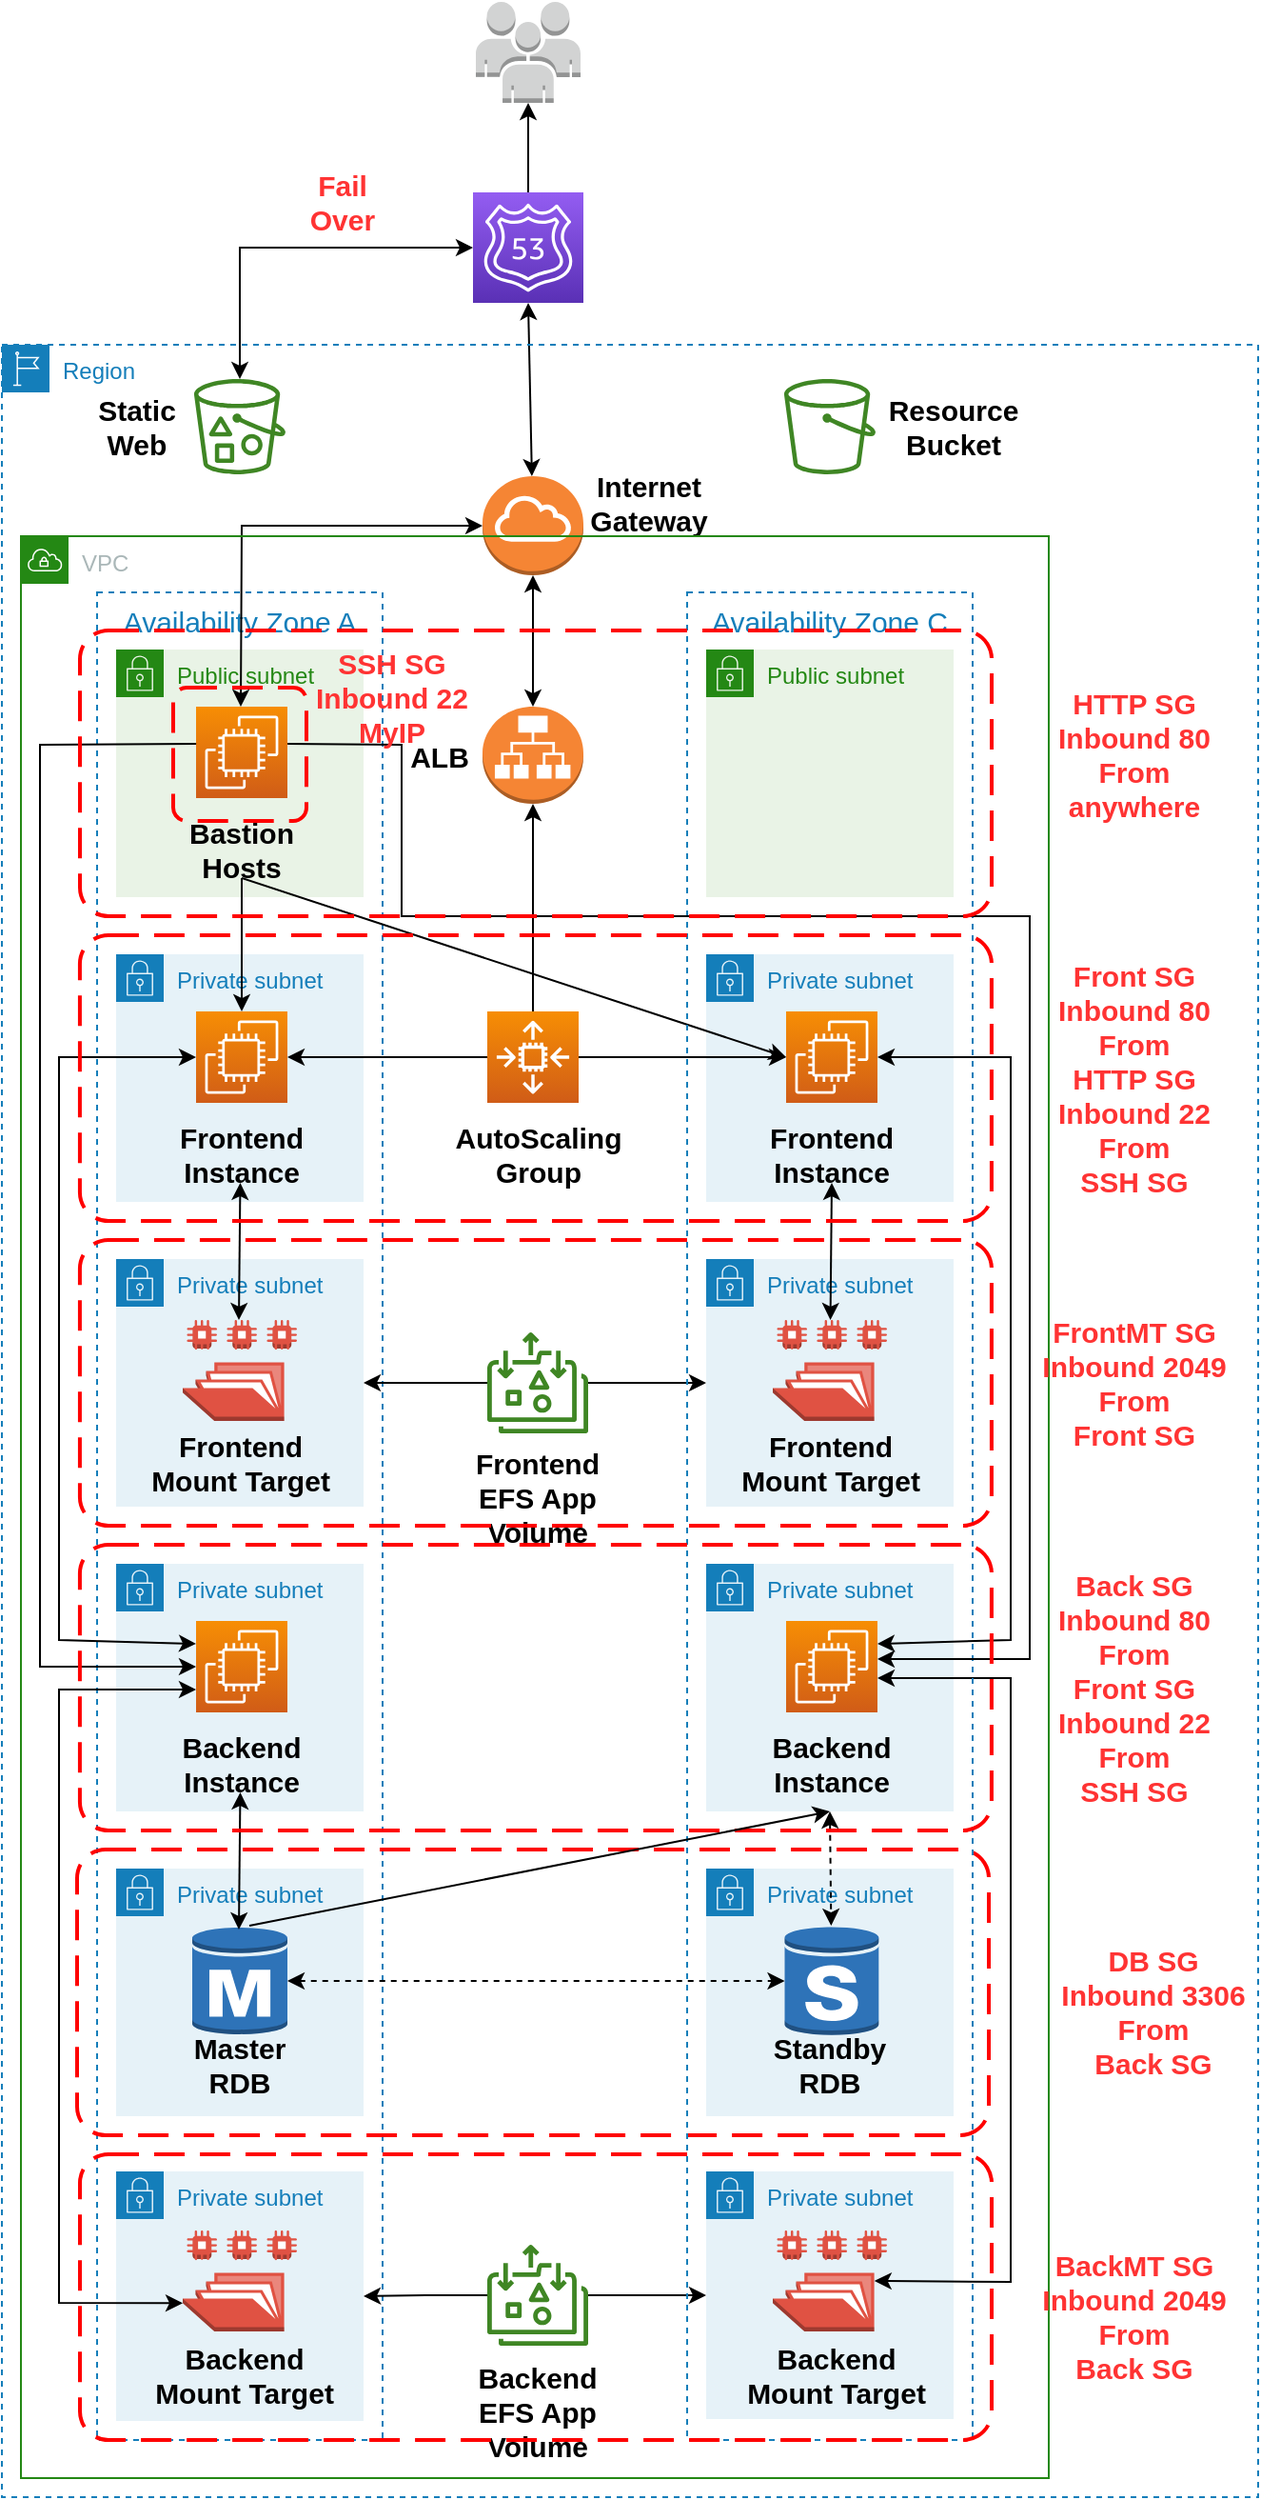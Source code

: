 <mxfile version="19.0.3" type="device"><diagram id="ooxLryv5mEIj7mPbznqB" name="페이지-1"><mxGraphModel dx="1426" dy="2050" grid="1" gridSize="10" guides="1" tooltips="1" connect="1" arrows="1" fold="1" page="1" pageScale="1" pageWidth="827" pageHeight="1169" math="0" shadow="0"><root><mxCell id="0"/><mxCell id="1" parent="0"/><mxCell id="JjBXgpPmwx-Jyz4jHqrS-9" value="Public subnet" style="points=[[0,0],[0.25,0],[0.5,0],[0.75,0],[1,0],[1,0.25],[1,0.5],[1,0.75],[1,1],[0.75,1],[0.5,1],[0.25,1],[0,1],[0,0.75],[0,0.5],[0,0.25]];outlineConnect=0;gradientColor=none;html=1;whiteSpace=wrap;fontSize=12;fontStyle=0;container=1;pointerEvents=0;collapsible=0;recursiveResize=0;shape=mxgraph.aws4.group;grIcon=mxgraph.aws4.group_security_group;grStroke=0;strokeColor=#248814;fillColor=#E9F3E6;verticalAlign=top;align=left;spacingLeft=30;fontColor=#248814;dashed=0;" parent="1" vertex="1"><mxGeometry x="120" y="240" width="130" height="130" as="geometry"/></mxCell><mxCell id="BdULEt_55HWdBUIBqlyC-6" value="" style="sketch=0;points=[[0,0,0],[0.25,0,0],[0.5,0,0],[0.75,0,0],[1,0,0],[0,1,0],[0.25,1,0],[0.5,1,0],[0.75,1,0],[1,1,0],[0,0.25,0],[0,0.5,0],[0,0.75,0],[1,0.25,0],[1,0.5,0],[1,0.75,0]];outlineConnect=0;fontColor=#232F3E;gradientColor=#F78E04;gradientDirection=north;fillColor=#D05C17;strokeColor=#ffffff;dashed=0;verticalLabelPosition=bottom;verticalAlign=top;align=center;html=1;fontSize=12;fontStyle=0;aspect=fixed;shape=mxgraph.aws4.resourceIcon;resIcon=mxgraph.aws4.ec2;" vertex="1" parent="JjBXgpPmwx-Jyz4jHqrS-9"><mxGeometry x="42" y="30" width="48" height="48" as="geometry"/></mxCell><mxCell id="BdULEt_55HWdBUIBqlyC-7" value="Bastion&lt;br style=&quot;font-size: 15px;&quot;&gt;Hosts" style="text;html=1;strokeColor=none;fillColor=none;align=center;verticalAlign=middle;whiteSpace=wrap;rounded=0;fontSize=15;fontStyle=1" vertex="1" parent="JjBXgpPmwx-Jyz4jHqrS-9"><mxGeometry x="36" y="90" width="60" height="30" as="geometry"/></mxCell><mxCell id="BdULEt_55HWdBUIBqlyC-90" value="Availability Zone A" style="fillColor=none;strokeColor=#147EBA;dashed=1;verticalAlign=top;fontStyle=0;fontColor=#147EBA;fontSize=15;" vertex="1" parent="JjBXgpPmwx-Jyz4jHqrS-9"><mxGeometry x="-10" y="-30" width="150" height="970" as="geometry"/></mxCell><mxCell id="BdULEt_55HWdBUIBqlyC-92" value="" style="endArrow=classic;startArrow=classic;html=1;rounded=0;fontSize=15;entryX=0;entryY=0.5;entryDx=0;entryDy=0;entryPerimeter=0;" edge="1" parent="JjBXgpPmwx-Jyz4jHqrS-9" target="BdULEt_55HWdBUIBqlyC-55"><mxGeometry width="50" height="50" relative="1" as="geometry"><mxPoint x="65.5" y="30" as="sourcePoint"/><mxPoint x="65.5" y="-39" as="targetPoint"/><Array as="points"><mxPoint x="66" y="-65"/></Array></mxGeometry></mxCell><mxCell id="JjBXgpPmwx-Jyz4jHqrS-11" value="Private subnet" style="points=[[0,0],[0.25,0],[0.5,0],[0.75,0],[1,0],[1,0.25],[1,0.5],[1,0.75],[1,1],[0.75,1],[0.5,1],[0.25,1],[0,1],[0,0.75],[0,0.5],[0,0.25]];outlineConnect=0;gradientColor=none;html=1;whiteSpace=wrap;fontSize=12;fontStyle=0;container=1;pointerEvents=0;collapsible=0;recursiveResize=0;shape=mxgraph.aws4.group;grIcon=mxgraph.aws4.group_security_group;grStroke=0;strokeColor=#147EBA;fillColor=#E6F2F8;verticalAlign=top;align=left;spacingLeft=30;fontColor=#147EBA;dashed=0;" parent="1" vertex="1"><mxGeometry x="120" y="400" width="130" height="130" as="geometry"/></mxCell><mxCell id="BdULEt_55HWdBUIBqlyC-8" value="" style="sketch=0;points=[[0,0,0],[0.25,0,0],[0.5,0,0],[0.75,0,0],[1,0,0],[0,1,0],[0.25,1,0],[0.5,1,0],[0.75,1,0],[1,1,0],[0,0.25,0],[0,0.5,0],[0,0.75,0],[1,0.25,0],[1,0.5,0],[1,0.75,0]];outlineConnect=0;fontColor=#232F3E;gradientColor=#F78E04;gradientDirection=north;fillColor=#D05C17;strokeColor=#ffffff;dashed=0;verticalLabelPosition=bottom;verticalAlign=top;align=center;html=1;fontSize=12;fontStyle=0;aspect=fixed;shape=mxgraph.aws4.resourceIcon;resIcon=mxgraph.aws4.ec2;" vertex="1" parent="JjBXgpPmwx-Jyz4jHqrS-11"><mxGeometry x="42" y="30" width="48" height="48" as="geometry"/></mxCell><mxCell id="BdULEt_55HWdBUIBqlyC-31" value="Frontend&lt;br&gt;Instance" style="text;html=1;strokeColor=none;fillColor=none;align=center;verticalAlign=middle;whiteSpace=wrap;rounded=0;fontSize=15;fontStyle=1" vertex="1" parent="JjBXgpPmwx-Jyz4jHqrS-11"><mxGeometry x="36" y="90" width="60" height="30" as="geometry"/></mxCell><mxCell id="JjBXgpPmwx-Jyz4jHqrS-12" value="Private subnet" style="points=[[0,0],[0.25,0],[0.5,0],[0.75,0],[1,0],[1,0.25],[1,0.5],[1,0.75],[1,1],[0.75,1],[0.5,1],[0.25,1],[0,1],[0,0.75],[0,0.5],[0,0.25]];outlineConnect=0;gradientColor=none;html=1;whiteSpace=wrap;fontSize=12;fontStyle=0;container=1;pointerEvents=0;collapsible=0;recursiveResize=0;shape=mxgraph.aws4.group;grIcon=mxgraph.aws4.group_security_group;grStroke=0;strokeColor=#147EBA;fillColor=#E6F2F8;verticalAlign=top;align=left;spacingLeft=30;fontColor=#147EBA;dashed=0;" parent="1" vertex="1"><mxGeometry x="120" y="560" width="130" height="130" as="geometry"/></mxCell><mxCell id="BdULEt_55HWdBUIBqlyC-12" value="" style="outlineConnect=0;dashed=0;verticalLabelPosition=bottom;verticalAlign=top;align=center;html=1;shape=mxgraph.aws3.efs_share;fillColor=#E05243;gradientColor=none;fontSize=20;" vertex="1" parent="JjBXgpPmwx-Jyz4jHqrS-12"><mxGeometry x="35" y="32" width="60" height="53" as="geometry"/></mxCell><mxCell id="BdULEt_55HWdBUIBqlyC-39" value="Frontend&lt;br&gt;Mount Target" style="text;html=1;strokeColor=none;fillColor=none;align=center;verticalAlign=middle;whiteSpace=wrap;rounded=0;fontSize=15;fontStyle=1" vertex="1" parent="JjBXgpPmwx-Jyz4jHqrS-12"><mxGeometry x="-7.5" y="91.5" width="145" height="30" as="geometry"/></mxCell><mxCell id="BdULEt_55HWdBUIBqlyC-3" value="Private subnet" style="points=[[0,0],[0.25,0],[0.5,0],[0.75,0],[1,0],[1,0.25],[1,0.5],[1,0.75],[1,1],[0.75,1],[0.5,1],[0.25,1],[0,1],[0,0.75],[0,0.5],[0,0.25]];outlineConnect=0;gradientColor=none;html=1;whiteSpace=wrap;fontSize=12;fontStyle=0;container=1;pointerEvents=0;collapsible=0;recursiveResize=0;shape=mxgraph.aws4.group;grIcon=mxgraph.aws4.group_security_group;grStroke=0;strokeColor=#147EBA;fillColor=#E6F2F8;verticalAlign=top;align=left;spacingLeft=30;fontColor=#147EBA;dashed=0;" vertex="1" parent="1"><mxGeometry x="120" y="720" width="130" height="130" as="geometry"/></mxCell><mxCell id="BdULEt_55HWdBUIBqlyC-9" value="" style="sketch=0;points=[[0,0,0],[0.25,0,0],[0.5,0,0],[0.75,0,0],[1,0,0],[0,1,0],[0.25,1,0],[0.5,1,0],[0.75,1,0],[1,1,0],[0,0.25,0],[0,0.5,0],[0,0.75,0],[1,0.25,0],[1,0.5,0],[1,0.75,0]];outlineConnect=0;fontColor=#232F3E;gradientColor=#F78E04;gradientDirection=north;fillColor=#D05C17;strokeColor=#ffffff;dashed=0;verticalLabelPosition=bottom;verticalAlign=top;align=center;html=1;fontSize=12;fontStyle=0;aspect=fixed;shape=mxgraph.aws4.resourceIcon;resIcon=mxgraph.aws4.ec2;" vertex="1" parent="BdULEt_55HWdBUIBqlyC-3"><mxGeometry x="42" y="30" width="48" height="48" as="geometry"/></mxCell><mxCell id="BdULEt_55HWdBUIBqlyC-35" value="Backend&lt;br&gt;Instance" style="text;html=1;strokeColor=none;fillColor=none;align=center;verticalAlign=middle;whiteSpace=wrap;rounded=0;fontSize=15;fontStyle=1" vertex="1" parent="BdULEt_55HWdBUIBqlyC-3"><mxGeometry x="36" y="90" width="60" height="30" as="geometry"/></mxCell><mxCell id="BdULEt_55HWdBUIBqlyC-4" value="Private subnet" style="points=[[0,0],[0.25,0],[0.5,0],[0.75,0],[1,0],[1,0.25],[1,0.5],[1,0.75],[1,1],[0.75,1],[0.5,1],[0.25,1],[0,1],[0,0.75],[0,0.5],[0,0.25]];outlineConnect=0;gradientColor=none;html=1;whiteSpace=wrap;fontSize=12;fontStyle=0;container=1;pointerEvents=0;collapsible=0;recursiveResize=0;shape=mxgraph.aws4.group;grIcon=mxgraph.aws4.group_security_group;grStroke=0;strokeColor=#147EBA;fillColor=#E6F2F8;verticalAlign=top;align=left;spacingLeft=30;fontColor=#147EBA;dashed=0;" vertex="1" parent="1"><mxGeometry x="120" y="880" width="130" height="130" as="geometry"/></mxCell><mxCell id="BdULEt_55HWdBUIBqlyC-10" value="" style="outlineConnect=0;dashed=0;verticalLabelPosition=bottom;verticalAlign=top;align=center;html=1;shape=mxgraph.aws3.rds_db_instance;fillColor=#2E73B8;gradientColor=none;fontSize=20;" vertex="1" parent="BdULEt_55HWdBUIBqlyC-4"><mxGeometry x="40" y="30" width="50" height="58" as="geometry"/></mxCell><mxCell id="BdULEt_55HWdBUIBqlyC-37" value="Master&lt;br&gt;RDB" style="text;html=1;strokeColor=none;fillColor=none;align=center;verticalAlign=middle;whiteSpace=wrap;rounded=0;fontSize=15;fontStyle=1" vertex="1" parent="BdULEt_55HWdBUIBqlyC-4"><mxGeometry x="35" y="88" width="60" height="30" as="geometry"/></mxCell><mxCell id="BdULEt_55HWdBUIBqlyC-126" value="" style="rounded=1;arcSize=10;dashed=1;strokeColor=#ff0000;fillColor=none;gradientColor=none;dashPattern=8 4;strokeWidth=2;fontSize=15;fontColor=#FF3333;" vertex="1" parent="BdULEt_55HWdBUIBqlyC-4"><mxGeometry x="-20.5" y="-10" width="479" height="150" as="geometry"/></mxCell><mxCell id="BdULEt_55HWdBUIBqlyC-5" value="Private subnet" style="points=[[0,0],[0.25,0],[0.5,0],[0.75,0],[1,0],[1,0.25],[1,0.5],[1,0.75],[1,1],[0.75,1],[0.5,1],[0.25,1],[0,1],[0,0.75],[0,0.5],[0,0.25]];outlineConnect=0;gradientColor=none;html=1;whiteSpace=wrap;fontSize=12;fontStyle=0;container=1;pointerEvents=0;collapsible=0;recursiveResize=0;shape=mxgraph.aws4.group;grIcon=mxgraph.aws4.group_security_group;grStroke=0;strokeColor=#147EBA;fillColor=#E6F2F8;verticalAlign=top;align=left;spacingLeft=30;fontColor=#147EBA;dashed=0;" vertex="1" parent="1"><mxGeometry x="120" y="1039" width="130" height="131" as="geometry"/></mxCell><mxCell id="BdULEt_55HWdBUIBqlyC-14" value="" style="outlineConnect=0;dashed=0;verticalLabelPosition=bottom;verticalAlign=top;align=center;html=1;shape=mxgraph.aws3.efs_share;fillColor=#E05243;gradientColor=none;fontSize=20;" vertex="1" parent="BdULEt_55HWdBUIBqlyC-5"><mxGeometry x="35" y="31" width="60" height="53" as="geometry"/></mxCell><mxCell id="BdULEt_55HWdBUIBqlyC-44" value="Backend&lt;br&gt;Mount Target" style="text;html=1;strokeColor=none;fillColor=none;align=center;verticalAlign=middle;whiteSpace=wrap;rounded=0;fontSize=15;fontStyle=1" vertex="1" parent="BdULEt_55HWdBUIBqlyC-5"><mxGeometry x="-5" y="91.5" width="145" height="30" as="geometry"/></mxCell><mxCell id="BdULEt_55HWdBUIBqlyC-15" value="Public subnet" style="points=[[0,0],[0.25,0],[0.5,0],[0.75,0],[1,0],[1,0.25],[1,0.5],[1,0.75],[1,1],[0.75,1],[0.5,1],[0.25,1],[0,1],[0,0.75],[0,0.5],[0,0.25]];outlineConnect=0;gradientColor=none;html=1;whiteSpace=wrap;fontSize=12;fontStyle=0;container=1;pointerEvents=0;collapsible=0;recursiveResize=0;shape=mxgraph.aws4.group;grIcon=mxgraph.aws4.group_security_group;grStroke=0;strokeColor=#248814;fillColor=#E9F3E6;verticalAlign=top;align=left;spacingLeft=30;fontColor=#248814;dashed=0;" vertex="1" parent="1"><mxGeometry x="430" y="240" width="130" height="130" as="geometry"/></mxCell><mxCell id="BdULEt_55HWdBUIBqlyC-18" value="Private subnet" style="points=[[0,0],[0.25,0],[0.5,0],[0.75,0],[1,0],[1,0.25],[1,0.5],[1,0.75],[1,1],[0.75,1],[0.5,1],[0.25,1],[0,1],[0,0.75],[0,0.5],[0,0.25]];outlineConnect=0;gradientColor=none;html=1;whiteSpace=wrap;fontSize=12;fontStyle=0;container=1;pointerEvents=0;collapsible=0;recursiveResize=0;shape=mxgraph.aws4.group;grIcon=mxgraph.aws4.group_security_group;grStroke=0;strokeColor=#147EBA;fillColor=#E6F2F8;verticalAlign=top;align=left;spacingLeft=30;fontColor=#147EBA;dashed=0;" vertex="1" parent="1"><mxGeometry x="430" y="400" width="130" height="130" as="geometry"/></mxCell><mxCell id="BdULEt_55HWdBUIBqlyC-19" value="" style="sketch=0;points=[[0,0,0],[0.25,0,0],[0.5,0,0],[0.75,0,0],[1,0,0],[0,1,0],[0.25,1,0],[0.5,1,0],[0.75,1,0],[1,1,0],[0,0.25,0],[0,0.5,0],[0,0.75,0],[1,0.25,0],[1,0.5,0],[1,0.75,0]];outlineConnect=0;fontColor=#232F3E;gradientColor=#F78E04;gradientDirection=north;fillColor=#D05C17;strokeColor=#ffffff;dashed=0;verticalLabelPosition=bottom;verticalAlign=top;align=center;html=1;fontSize=12;fontStyle=0;aspect=fixed;shape=mxgraph.aws4.resourceIcon;resIcon=mxgraph.aws4.ec2;" vertex="1" parent="BdULEt_55HWdBUIBqlyC-18"><mxGeometry x="42" y="30" width="48" height="48" as="geometry"/></mxCell><mxCell id="BdULEt_55HWdBUIBqlyC-32" value="Frontend&lt;br&gt;Instance" style="text;html=1;strokeColor=none;fillColor=none;align=center;verticalAlign=middle;whiteSpace=wrap;rounded=0;fontSize=15;fontStyle=1" vertex="1" parent="BdULEt_55HWdBUIBqlyC-18"><mxGeometry x="36" y="90" width="60" height="30" as="geometry"/></mxCell><mxCell id="BdULEt_55HWdBUIBqlyC-20" value="Private subnet" style="points=[[0,0],[0.25,0],[0.5,0],[0.75,0],[1,0],[1,0.25],[1,0.5],[1,0.75],[1,1],[0.75,1],[0.5,1],[0.25,1],[0,1],[0,0.75],[0,0.5],[0,0.25]];outlineConnect=0;gradientColor=none;html=1;whiteSpace=wrap;fontSize=12;fontStyle=0;container=1;pointerEvents=0;collapsible=0;recursiveResize=0;shape=mxgraph.aws4.group;grIcon=mxgraph.aws4.group_security_group;grStroke=0;strokeColor=#147EBA;fillColor=#E6F2F8;verticalAlign=top;align=left;spacingLeft=30;fontColor=#147EBA;dashed=0;" vertex="1" parent="1"><mxGeometry x="430" y="560" width="130" height="130" as="geometry"/></mxCell><mxCell id="BdULEt_55HWdBUIBqlyC-21" value="" style="outlineConnect=0;dashed=0;verticalLabelPosition=bottom;verticalAlign=top;align=center;html=1;shape=mxgraph.aws3.efs_share;fillColor=#E05243;gradientColor=none;fontSize=20;" vertex="1" parent="BdULEt_55HWdBUIBqlyC-20"><mxGeometry x="35" y="32" width="60" height="53" as="geometry"/></mxCell><mxCell id="BdULEt_55HWdBUIBqlyC-43" value="Frontend&lt;br&gt;Mount Target" style="text;html=1;strokeColor=none;fillColor=none;align=center;verticalAlign=middle;whiteSpace=wrap;rounded=0;fontSize=15;fontStyle=1" vertex="1" parent="BdULEt_55HWdBUIBqlyC-20"><mxGeometry x="-7.5" y="91.5" width="145" height="30" as="geometry"/></mxCell><mxCell id="BdULEt_55HWdBUIBqlyC-22" value="Private subnet" style="points=[[0,0],[0.25,0],[0.5,0],[0.75,0],[1,0],[1,0.25],[1,0.5],[1,0.75],[1,1],[0.75,1],[0.5,1],[0.25,1],[0,1],[0,0.75],[0,0.5],[0,0.25]];outlineConnect=0;gradientColor=none;html=1;whiteSpace=wrap;fontSize=12;fontStyle=0;container=1;pointerEvents=0;collapsible=0;recursiveResize=0;shape=mxgraph.aws4.group;grIcon=mxgraph.aws4.group_security_group;grStroke=0;strokeColor=#147EBA;fillColor=#E6F2F8;verticalAlign=top;align=left;spacingLeft=30;fontColor=#147EBA;dashed=0;" vertex="1" parent="1"><mxGeometry x="430" y="720" width="130" height="130" as="geometry"/></mxCell><mxCell id="BdULEt_55HWdBUIBqlyC-23" value="" style="sketch=0;points=[[0,0,0],[0.25,0,0],[0.5,0,0],[0.75,0,0],[1,0,0],[0,1,0],[0.25,1,0],[0.5,1,0],[0.75,1,0],[1,1,0],[0,0.25,0],[0,0.5,0],[0,0.75,0],[1,0.25,0],[1,0.5,0],[1,0.75,0]];outlineConnect=0;fontColor=#232F3E;gradientColor=#F78E04;gradientDirection=north;fillColor=#D05C17;strokeColor=#ffffff;dashed=0;verticalLabelPosition=bottom;verticalAlign=top;align=center;html=1;fontSize=12;fontStyle=0;aspect=fixed;shape=mxgraph.aws4.resourceIcon;resIcon=mxgraph.aws4.ec2;" vertex="1" parent="BdULEt_55HWdBUIBqlyC-22"><mxGeometry x="42" y="30" width="48" height="48" as="geometry"/></mxCell><mxCell id="BdULEt_55HWdBUIBqlyC-36" value="Backend&lt;br&gt;Instance" style="text;html=1;strokeColor=none;fillColor=none;align=center;verticalAlign=middle;whiteSpace=wrap;rounded=0;fontSize=15;fontStyle=1" vertex="1" parent="BdULEt_55HWdBUIBqlyC-22"><mxGeometry x="36" y="90" width="60" height="30" as="geometry"/></mxCell><mxCell id="BdULEt_55HWdBUIBqlyC-24" value="Private subnet" style="points=[[0,0],[0.25,0],[0.5,0],[0.75,0],[1,0],[1,0.25],[1,0.5],[1,0.75],[1,1],[0.75,1],[0.5,1],[0.25,1],[0,1],[0,0.75],[0,0.5],[0,0.25]];outlineConnect=0;gradientColor=none;html=1;whiteSpace=wrap;fontSize=12;fontStyle=0;container=1;pointerEvents=0;collapsible=0;recursiveResize=0;shape=mxgraph.aws4.group;grIcon=mxgraph.aws4.group_security_group;grStroke=0;strokeColor=#147EBA;fillColor=#E6F2F8;verticalAlign=top;align=left;spacingLeft=30;fontColor=#147EBA;dashed=0;" vertex="1" parent="1"><mxGeometry x="430" y="880" width="130" height="130" as="geometry"/></mxCell><mxCell id="BdULEt_55HWdBUIBqlyC-11" value="" style="outlineConnect=0;dashed=0;verticalLabelPosition=bottom;verticalAlign=top;align=center;html=1;shape=mxgraph.aws3.rds_db_instance_standby_multi_az;fillColor=#2E73B8;gradientColor=none;fontSize=20;" vertex="1" parent="BdULEt_55HWdBUIBqlyC-24"><mxGeometry x="41.25" y="30" width="49.5" height="58" as="geometry"/></mxCell><mxCell id="BdULEt_55HWdBUIBqlyC-38" value="Standby&lt;br&gt;RDB" style="text;html=1;strokeColor=none;fillColor=none;align=center;verticalAlign=middle;whiteSpace=wrap;rounded=0;fontSize=15;fontStyle=1" vertex="1" parent="BdULEt_55HWdBUIBqlyC-24"><mxGeometry x="35" y="88" width="60" height="30" as="geometry"/></mxCell><mxCell id="BdULEt_55HWdBUIBqlyC-26" value="Private subnet" style="points=[[0,0],[0.25,0],[0.5,0],[0.75,0],[1,0],[1,0.25],[1,0.5],[1,0.75],[1,1],[0.75,1],[0.5,1],[0.25,1],[0,1],[0,0.75],[0,0.5],[0,0.25]];outlineConnect=0;gradientColor=none;html=1;whiteSpace=wrap;fontSize=12;fontStyle=0;container=1;pointerEvents=0;collapsible=0;recursiveResize=0;shape=mxgraph.aws4.group;grIcon=mxgraph.aws4.group_security_group;grStroke=0;strokeColor=#147EBA;fillColor=#E6F2F8;verticalAlign=top;align=left;spacingLeft=30;fontColor=#147EBA;dashed=0;" vertex="1" parent="1"><mxGeometry x="430" y="1039" width="130" height="130" as="geometry"/></mxCell><mxCell id="BdULEt_55HWdBUIBqlyC-27" value="" style="outlineConnect=0;dashed=0;verticalLabelPosition=bottom;verticalAlign=top;align=center;html=1;shape=mxgraph.aws3.efs_share;fillColor=#E05243;gradientColor=none;fontSize=20;" vertex="1" parent="BdULEt_55HWdBUIBqlyC-26"><mxGeometry x="35" y="31" width="60" height="53" as="geometry"/></mxCell><mxCell id="BdULEt_55HWdBUIBqlyC-45" value="Backend&lt;br&gt;Mount Target" style="text;html=1;strokeColor=none;fillColor=none;align=center;verticalAlign=middle;whiteSpace=wrap;rounded=0;fontSize=15;fontStyle=1" vertex="1" parent="BdULEt_55HWdBUIBqlyC-26"><mxGeometry x="-3.75" y="91.5" width="145" height="30" as="geometry"/></mxCell><mxCell id="BdULEt_55HWdBUIBqlyC-46" style="edgeStyle=orthogonalEdgeStyle;rounded=0;orthogonalLoop=1;jettySize=auto;html=1;entryX=0;entryY=0.5;entryDx=0;entryDy=0;entryPerimeter=0;fontSize=15;" edge="1" parent="1" source="BdULEt_55HWdBUIBqlyC-28" target="BdULEt_55HWdBUIBqlyC-20"><mxGeometry relative="1" as="geometry"/></mxCell><mxCell id="BdULEt_55HWdBUIBqlyC-47" style="edgeStyle=orthogonalEdgeStyle;rounded=0;orthogonalLoop=1;jettySize=auto;html=1;entryX=1;entryY=0.5;entryDx=0;entryDy=0;fontSize=15;" edge="1" parent="1" source="BdULEt_55HWdBUIBqlyC-28" target="JjBXgpPmwx-Jyz4jHqrS-12"><mxGeometry relative="1" as="geometry"/></mxCell><mxCell id="BdULEt_55HWdBUIBqlyC-28" value="" style="sketch=0;outlineConnect=0;fontColor=#232F3E;gradientColor=none;fillColor=#3F8624;strokeColor=none;dashed=0;verticalLabelPosition=bottom;verticalAlign=top;align=center;html=1;fontSize=12;fontStyle=0;aspect=fixed;pointerEvents=1;shape=mxgraph.aws4.elastic_file_system_standard;" vertex="1" parent="1"><mxGeometry x="315" y="598.5" width="53" height="53" as="geometry"/></mxCell><mxCell id="BdULEt_55HWdBUIBqlyC-48" style="edgeStyle=orthogonalEdgeStyle;rounded=0;orthogonalLoop=1;jettySize=auto;html=1;entryX=1;entryY=0.5;entryDx=0;entryDy=0;fontSize=15;" edge="1" parent="1" source="BdULEt_55HWdBUIBqlyC-29" target="BdULEt_55HWdBUIBqlyC-5"><mxGeometry relative="1" as="geometry"/></mxCell><mxCell id="BdULEt_55HWdBUIBqlyC-49" style="edgeStyle=orthogonalEdgeStyle;rounded=0;orthogonalLoop=1;jettySize=auto;html=1;entryX=0;entryY=0.5;entryDx=0;entryDy=0;fontSize=15;" edge="1" parent="1" source="BdULEt_55HWdBUIBqlyC-29" target="BdULEt_55HWdBUIBqlyC-26"><mxGeometry relative="1" as="geometry"/></mxCell><mxCell id="BdULEt_55HWdBUIBqlyC-29" value="" style="sketch=0;outlineConnect=0;fontColor=#232F3E;gradientColor=none;fillColor=#3F8624;strokeColor=none;dashed=0;verticalLabelPosition=bottom;verticalAlign=top;align=center;html=1;fontSize=12;fontStyle=0;aspect=fixed;pointerEvents=1;shape=mxgraph.aws4.elastic_file_system_standard;" vertex="1" parent="1"><mxGeometry x="315" y="1077.5" width="53" height="53" as="geometry"/></mxCell><mxCell id="BdULEt_55HWdBUIBqlyC-64" style="edgeStyle=orthogonalEdgeStyle;rounded=0;orthogonalLoop=1;jettySize=auto;html=1;entryX=1;entryY=0.5;entryDx=0;entryDy=0;entryPerimeter=0;fontSize=15;" edge="1" parent="1" source="BdULEt_55HWdBUIBqlyC-30" target="BdULEt_55HWdBUIBqlyC-8"><mxGeometry relative="1" as="geometry"/></mxCell><mxCell id="BdULEt_55HWdBUIBqlyC-65" style="edgeStyle=orthogonalEdgeStyle;rounded=0;orthogonalLoop=1;jettySize=auto;html=1;entryX=0;entryY=0.5;entryDx=0;entryDy=0;entryPerimeter=0;fontSize=15;" edge="1" parent="1" source="BdULEt_55HWdBUIBqlyC-30" target="BdULEt_55HWdBUIBqlyC-19"><mxGeometry relative="1" as="geometry"/></mxCell><mxCell id="BdULEt_55HWdBUIBqlyC-66" style="edgeStyle=orthogonalEdgeStyle;rounded=0;orthogonalLoop=1;jettySize=auto;html=1;entryX=0.5;entryY=1;entryDx=0;entryDy=0;entryPerimeter=0;fontSize=15;" edge="1" parent="1" source="BdULEt_55HWdBUIBqlyC-30" target="BdULEt_55HWdBUIBqlyC-56"><mxGeometry relative="1" as="geometry"/></mxCell><mxCell id="BdULEt_55HWdBUIBqlyC-30" value="" style="sketch=0;points=[[0,0,0],[0.25,0,0],[0.5,0,0],[0.75,0,0],[1,0,0],[0,1,0],[0.25,1,0],[0.5,1,0],[0.75,1,0],[1,1,0],[0,0.25,0],[0,0.5,0],[0,0.75,0],[1,0.25,0],[1,0.5,0],[1,0.75,0]];outlineConnect=0;fontColor=#232F3E;gradientColor=#F78E04;gradientDirection=north;fillColor=#D05C17;strokeColor=#ffffff;dashed=0;verticalLabelPosition=bottom;verticalAlign=top;align=center;html=1;fontSize=12;fontStyle=0;aspect=fixed;shape=mxgraph.aws4.resourceIcon;resIcon=mxgraph.aws4.auto_scaling2;" vertex="1" parent="1"><mxGeometry x="315" y="430" width="48" height="48" as="geometry"/></mxCell><mxCell id="BdULEt_55HWdBUIBqlyC-40" value="Frontend&lt;br&gt;EFS App&lt;br&gt;Volume" style="text;html=1;strokeColor=none;fillColor=none;align=center;verticalAlign=middle;whiteSpace=wrap;rounded=0;fontSize=15;fontStyle=1" vertex="1" parent="1"><mxGeometry x="269" y="670" width="145" height="30" as="geometry"/></mxCell><mxCell id="BdULEt_55HWdBUIBqlyC-42" value="Backend&lt;br&gt;EFS App&lt;br&gt;Volume" style="text;html=1;strokeColor=none;fillColor=none;align=center;verticalAlign=middle;whiteSpace=wrap;rounded=0;fontSize=15;fontStyle=1" vertex="1" parent="1"><mxGeometry x="269" y="1150" width="145" height="30" as="geometry"/></mxCell><mxCell id="BdULEt_55HWdBUIBqlyC-50" value="" style="html=1;labelBackgroundColor=#ffffff;startArrow=classic;startFill=1;startSize=6;endArrow=classic;endFill=1;endSize=6;jettySize=auto;orthogonalLoop=1;strokeWidth=1;dashed=1;fontSize=14;rounded=0;entryX=0;entryY=0.5;entryDx=0;entryDy=0;entryPerimeter=0;" edge="1" parent="1" source="BdULEt_55HWdBUIBqlyC-10" target="BdULEt_55HWdBUIBqlyC-11"><mxGeometry width="60" height="60" relative="1" as="geometry"><mxPoint x="310" y="840" as="sourcePoint"/><mxPoint x="370" y="780" as="targetPoint"/></mxGeometry></mxCell><mxCell id="BdULEt_55HWdBUIBqlyC-51" value="" style="html=1;labelBackgroundColor=#ffffff;startArrow=classic;startFill=1;startSize=6;endArrow=classic;endFill=1;endSize=6;jettySize=auto;orthogonalLoop=1;strokeWidth=1;dashed=1;fontSize=14;rounded=0;exitX=0.5;exitY=1;exitDx=0;exitDy=0;" edge="1" parent="1" source="BdULEt_55HWdBUIBqlyC-22" target="BdULEt_55HWdBUIBqlyC-11"><mxGeometry width="60" height="60" relative="1" as="geometry"><mxPoint x="260" y="955" as="sourcePoint"/><mxPoint x="440" y="955" as="targetPoint"/></mxGeometry></mxCell><mxCell id="BdULEt_55HWdBUIBqlyC-55" value="" style="outlineConnect=0;dashed=0;verticalLabelPosition=bottom;verticalAlign=top;align=center;html=1;shape=mxgraph.aws3.internet_gateway;fillColor=#F58534;gradientColor=none;fontSize=15;" vertex="1" parent="1"><mxGeometry x="312.5" y="149" width="53" height="52" as="geometry"/></mxCell><mxCell id="BdULEt_55HWdBUIBqlyC-56" value="" style="outlineConnect=0;dashed=0;verticalLabelPosition=bottom;verticalAlign=top;align=center;html=1;shape=mxgraph.aws3.application_load_balancer;fillColor=#F58534;gradientColor=none;fontSize=15;" vertex="1" parent="1"><mxGeometry x="312.5" y="270" width="53" height="51" as="geometry"/></mxCell><mxCell id="BdULEt_55HWdBUIBqlyC-57" value="" style="sketch=0;outlineConnect=0;fontColor=#232F3E;gradientColor=none;fillColor=#3F8624;strokeColor=none;dashed=0;verticalLabelPosition=bottom;verticalAlign=top;align=center;html=1;fontSize=12;fontStyle=0;aspect=fixed;pointerEvents=1;shape=mxgraph.aws4.bucket_with_objects;" vertex="1" parent="1"><mxGeometry x="160.96" y="98" width="48.08" height="50" as="geometry"/></mxCell><mxCell id="BdULEt_55HWdBUIBqlyC-58" value="" style="sketch=0;outlineConnect=0;fontColor=#232F3E;gradientColor=none;fillColor=#3F8624;strokeColor=none;dashed=0;verticalLabelPosition=bottom;verticalAlign=top;align=center;html=1;fontSize=12;fontStyle=0;aspect=fixed;pointerEvents=1;shape=mxgraph.aws4.bucket;" vertex="1" parent="1"><mxGeometry x="470.96" y="98" width="48.08" height="50" as="geometry"/></mxCell><mxCell id="BdULEt_55HWdBUIBqlyC-72" style="edgeStyle=orthogonalEdgeStyle;rounded=0;orthogonalLoop=1;jettySize=auto;html=1;fontSize=15;" edge="1" parent="1" source="BdULEt_55HWdBUIBqlyC-59" target="BdULEt_55HWdBUIBqlyC-60"><mxGeometry relative="1" as="geometry"/></mxCell><mxCell id="BdULEt_55HWdBUIBqlyC-59" value="" style="sketch=0;points=[[0,0,0],[0.25,0,0],[0.5,0,0],[0.75,0,0],[1,0,0],[0,1,0],[0.25,1,0],[0.5,1,0],[0.75,1,0],[1,1,0],[0,0.25,0],[0,0.5,0],[0,0.75,0],[1,0.25,0],[1,0.5,0],[1,0.75,0]];outlineConnect=0;fontColor=#232F3E;gradientColor=#945DF2;gradientDirection=north;fillColor=#5A30B5;strokeColor=#ffffff;dashed=0;verticalLabelPosition=bottom;verticalAlign=top;align=center;html=1;fontSize=12;fontStyle=0;aspect=fixed;shape=mxgraph.aws4.resourceIcon;resIcon=mxgraph.aws4.route_53;" vertex="1" parent="1"><mxGeometry x="307.5" width="58" height="58" as="geometry"/></mxCell><mxCell id="BdULEt_55HWdBUIBqlyC-60" value="" style="outlineConnect=0;dashed=0;verticalLabelPosition=bottom;verticalAlign=top;align=center;html=1;shape=mxgraph.aws3.users;fillColor=#D2D3D3;gradientColor=none;fontSize=15;" vertex="1" parent="1"><mxGeometry x="309" y="-100" width="55" height="53" as="geometry"/></mxCell><mxCell id="BdULEt_55HWdBUIBqlyC-62" style="edgeStyle=orthogonalEdgeStyle;rounded=0;orthogonalLoop=1;jettySize=auto;html=1;entryX=0.5;entryY=0;entryDx=0;entryDy=0;entryPerimeter=0;fontSize=15;" edge="1" parent="1" source="BdULEt_55HWdBUIBqlyC-7" target="BdULEt_55HWdBUIBqlyC-8"><mxGeometry relative="1" as="geometry"/></mxCell><mxCell id="BdULEt_55HWdBUIBqlyC-63" value="" style="endArrow=classic;html=1;rounded=0;fontSize=15;exitX=0.5;exitY=1;exitDx=0;exitDy=0;entryX=0;entryY=0.5;entryDx=0;entryDy=0;entryPerimeter=0;" edge="1" parent="1" source="BdULEt_55HWdBUIBqlyC-7" target="BdULEt_55HWdBUIBqlyC-19"><mxGeometry width="50" height="50" relative="1" as="geometry"><mxPoint x="630" y="550" as="sourcePoint"/><mxPoint x="680" y="500" as="targetPoint"/></mxGeometry></mxCell><mxCell id="BdULEt_55HWdBUIBqlyC-67" value="" style="endArrow=classic;startArrow=classic;html=1;rounded=0;fontSize=15;entryX=0.5;entryY=1;entryDx=0;entryDy=0;" edge="1" parent="1" source="BdULEt_55HWdBUIBqlyC-21" target="BdULEt_55HWdBUIBqlyC-32"><mxGeometry width="50" height="50" relative="1" as="geometry"><mxPoint x="630" y="790" as="sourcePoint"/><mxPoint x="680" y="740" as="targetPoint"/></mxGeometry></mxCell><mxCell id="BdULEt_55HWdBUIBqlyC-68" value="" style="endArrow=classic;startArrow=classic;html=1;rounded=0;fontSize=15;entryX=0.5;entryY=1;entryDx=0;entryDy=0;" edge="1" parent="1"><mxGeometry width="50" height="50" relative="1" as="geometry"><mxPoint x="184.499" y="592" as="sourcePoint"/><mxPoint x="185.23" y="520" as="targetPoint"/></mxGeometry></mxCell><mxCell id="BdULEt_55HWdBUIBqlyC-69" value="" style="endArrow=classic;startArrow=classic;html=1;rounded=0;fontSize=15;entryX=0.5;entryY=1;entryDx=0;entryDy=0;" edge="1" parent="1"><mxGeometry width="50" height="50" relative="1" as="geometry"><mxPoint x="184.499" y="912" as="sourcePoint"/><mxPoint x="185.23" y="840" as="targetPoint"/></mxGeometry></mxCell><mxCell id="BdULEt_55HWdBUIBqlyC-70" value="" style="endArrow=classic;startArrow=classic;html=1;rounded=0;fontSize=15;exitX=0.89;exitY=0.5;exitDx=0;exitDy=0;exitPerimeter=0;" edge="1" parent="1" source="BdULEt_55HWdBUIBqlyC-27"><mxGeometry width="50" height="50" relative="1" as="geometry"><mxPoint x="630" y="910" as="sourcePoint"/><mxPoint x="520" y="780" as="targetPoint"/><Array as="points"><mxPoint x="590" y="1097"/><mxPoint x="590" y="780"/></Array></mxGeometry></mxCell><mxCell id="BdULEt_55HWdBUIBqlyC-71" value="" style="endArrow=classic;startArrow=classic;html=1;rounded=0;fontSize=15;entryX=0;entryY=0.75;entryDx=0;entryDy=0;entryPerimeter=0;exitX=0;exitY=0.72;exitDx=0;exitDy=0;exitPerimeter=0;" edge="1" parent="1" source="BdULEt_55HWdBUIBqlyC-14" target="BdULEt_55HWdBUIBqlyC-9"><mxGeometry width="50" height="50" relative="1" as="geometry"><mxPoint x="50" y="870" as="sourcePoint"/><mxPoint x="100" y="820" as="targetPoint"/><Array as="points"><mxPoint x="90" y="1108"/><mxPoint x="90" y="786"/></Array></mxGeometry></mxCell><mxCell id="BdULEt_55HWdBUIBqlyC-73" value="" style="endArrow=classic;startArrow=classic;html=1;rounded=0;fontSize=15;entryX=0;entryY=0.5;entryDx=0;entryDy=0;entryPerimeter=0;" edge="1" parent="1" source="BdULEt_55HWdBUIBqlyC-57" target="BdULEt_55HWdBUIBqlyC-59"><mxGeometry width="50" height="50" relative="1" as="geometry"><mxPoint x="630" y="310" as="sourcePoint"/><mxPoint x="680" y="260" as="targetPoint"/><Array as="points"><mxPoint x="185" y="29"/></Array></mxGeometry></mxCell><mxCell id="BdULEt_55HWdBUIBqlyC-78" value="" style="endArrow=classic;startArrow=classic;html=1;rounded=0;fontSize=15;entryX=0.5;entryY=1;entryDx=0;entryDy=0;entryPerimeter=0;" edge="1" parent="1" source="BdULEt_55HWdBUIBqlyC-55" target="BdULEt_55HWdBUIBqlyC-59"><mxGeometry width="50" height="50" relative="1" as="geometry"><mxPoint x="290" y="160" as="sourcePoint"/><mxPoint x="340" y="110" as="targetPoint"/></mxGeometry></mxCell><mxCell id="BdULEt_55HWdBUIBqlyC-79" value="" style="endArrow=classic;startArrow=classic;html=1;rounded=0;fontSize=15;entryX=0.5;entryY=1;entryDx=0;entryDy=0;entryPerimeter=0;" edge="1" parent="1" target="BdULEt_55HWdBUIBqlyC-55"><mxGeometry width="50" height="50" relative="1" as="geometry"><mxPoint x="339" y="270" as="sourcePoint"/><mxPoint x="338.5" y="212" as="targetPoint"/></mxGeometry></mxCell><mxCell id="BdULEt_55HWdBUIBqlyC-81" value="" style="endArrow=classic;startArrow=classic;html=1;rounded=0;fontSize=15;entryX=0;entryY=0.5;entryDx=0;entryDy=0;entryPerimeter=0;exitX=0;exitY=0.25;exitDx=0;exitDy=0;exitPerimeter=0;" edge="1" parent="1" source="BdULEt_55HWdBUIBqlyC-9" target="BdULEt_55HWdBUIBqlyC-8"><mxGeometry width="50" height="50" relative="1" as="geometry"><mxPoint x="90" y="760" as="sourcePoint"/><mxPoint x="100" y="450" as="targetPoint"/><Array as="points"><mxPoint x="90" y="760"/><mxPoint x="90" y="454"/></Array></mxGeometry></mxCell><mxCell id="BdULEt_55HWdBUIBqlyC-82" value="" style="endArrow=classic;startArrow=classic;html=1;rounded=0;fontSize=15;entryX=1;entryY=0.5;entryDx=0;entryDy=0;entryPerimeter=0;exitX=1;exitY=0.25;exitDx=0;exitDy=0;exitPerimeter=0;" edge="1" parent="1" source="BdULEt_55HWdBUIBqlyC-23" target="BdULEt_55HWdBUIBqlyC-19"><mxGeometry width="50" height="50" relative="1" as="geometry"><mxPoint x="630" y="790" as="sourcePoint"/><mxPoint x="680" y="740" as="targetPoint"/><Array as="points"><mxPoint x="590" y="760"/><mxPoint x="590" y="454"/></Array></mxGeometry></mxCell><mxCell id="BdULEt_55HWdBUIBqlyC-84" value="Static&lt;br&gt;Web" style="text;html=1;strokeColor=none;fillColor=none;align=center;verticalAlign=middle;whiteSpace=wrap;rounded=0;fontSize=15;fontStyle=1" vertex="1" parent="1"><mxGeometry x="100.96" y="108" width="60" height="30" as="geometry"/></mxCell><mxCell id="BdULEt_55HWdBUIBqlyC-85" value="Fail&lt;br&gt;Over" style="text;html=1;strokeColor=none;fillColor=none;align=center;verticalAlign=middle;whiteSpace=wrap;rounded=0;fontSize=15;fontStyle=1;fontColor=#FF3333;" vertex="1" parent="1"><mxGeometry x="209" y="-10" width="60" height="30" as="geometry"/></mxCell><mxCell id="BdULEt_55HWdBUIBqlyC-86" value="Internet&lt;br&gt;Gateway" style="text;html=1;strokeColor=none;fillColor=none;align=center;verticalAlign=middle;whiteSpace=wrap;rounded=0;fontSize=15;fontStyle=1" vertex="1" parent="1"><mxGeometry x="370" y="148" width="60" height="30" as="geometry"/></mxCell><mxCell id="BdULEt_55HWdBUIBqlyC-87" value="Resource&lt;br&gt;Bucket" style="text;html=1;strokeColor=none;fillColor=none;align=center;verticalAlign=middle;whiteSpace=wrap;rounded=0;fontSize=15;fontStyle=1" vertex="1" parent="1"><mxGeometry x="530" y="108" width="60" height="30" as="geometry"/></mxCell><mxCell id="BdULEt_55HWdBUIBqlyC-88" value="ALB" style="text;html=1;strokeColor=none;fillColor=none;align=center;verticalAlign=middle;whiteSpace=wrap;rounded=0;fontSize=15;fontStyle=1" vertex="1" parent="1"><mxGeometry x="260" y="280.5" width="60" height="30" as="geometry"/></mxCell><mxCell id="BdULEt_55HWdBUIBqlyC-89" value="AutoScaling&lt;br&gt;Group" style="text;html=1;strokeColor=none;fillColor=none;align=center;verticalAlign=middle;whiteSpace=wrap;rounded=0;fontSize=15;fontStyle=1" vertex="1" parent="1"><mxGeometry x="311.5" y="490" width="60" height="30" as="geometry"/></mxCell><mxCell id="BdULEt_55HWdBUIBqlyC-91" value="Availability Zone C" style="fillColor=none;strokeColor=#147EBA;dashed=1;verticalAlign=top;fontStyle=0;fontColor=#147EBA;fontSize=15;" vertex="1" parent="1"><mxGeometry x="420" y="210" width="150" height="970" as="geometry"/></mxCell><mxCell id="BdULEt_55HWdBUIBqlyC-93" value="VPC" style="points=[[0,0],[0.25,0],[0.5,0],[0.75,0],[1,0],[1,0.25],[1,0.5],[1,0.75],[1,1],[0.75,1],[0.5,1],[0.25,1],[0,1],[0,0.75],[0,0.5],[0,0.25]];outlineConnect=0;gradientColor=none;html=1;whiteSpace=wrap;fontSize=12;fontStyle=0;container=1;pointerEvents=0;collapsible=0;recursiveResize=0;shape=mxgraph.aws4.group;grIcon=mxgraph.aws4.group_vpc;strokeColor=#248814;fillColor=none;verticalAlign=top;align=left;spacingLeft=30;fontColor=#AAB7B8;dashed=0;" vertex="1" parent="1"><mxGeometry x="70" y="180.5" width="540" height="1019.5" as="geometry"/></mxCell><mxCell id="BdULEt_55HWdBUIBqlyC-95" value="" style="endArrow=classic;html=1;rounded=0;fontSize=15;fontColor=#FF3333;exitX=0.347;exitY=0.082;exitDx=0;exitDy=0;exitPerimeter=0;entryX=0;entryY=0.5;entryDx=0;entryDy=0;entryPerimeter=0;" edge="1" parent="1" source="BdULEt_55HWdBUIBqlyC-90" target="BdULEt_55HWdBUIBqlyC-9"><mxGeometry width="50" height="50" relative="1" as="geometry"><mxPoint x="20" y="340" as="sourcePoint"/><mxPoint x="-30" y="390" as="targetPoint"/><Array as="points"><mxPoint x="80" y="290"/><mxPoint x="80" y="774"/></Array></mxGeometry></mxCell><mxCell id="BdULEt_55HWdBUIBqlyC-96" value="" style="endArrow=classic;html=1;rounded=0;fontSize=15;fontColor=#FF3333;exitX=0.667;exitY=0.082;exitDx=0;exitDy=0;exitPerimeter=0;" edge="1" parent="1" source="BdULEt_55HWdBUIBqlyC-90"><mxGeometry width="50" height="50" relative="1" as="geometry"><mxPoint x="630" y="610" as="sourcePoint"/><mxPoint x="520" y="770" as="targetPoint"/><Array as="points"><mxPoint x="270" y="290"/><mxPoint x="270" y="380"/><mxPoint x="600" y="380"/><mxPoint x="600" y="770"/></Array></mxGeometry></mxCell><mxCell id="BdULEt_55HWdBUIBqlyC-97" value="Region" style="points=[[0,0],[0.25,0],[0.5,0],[0.75,0],[1,0],[1,0.25],[1,0.5],[1,0.75],[1,1],[0.75,1],[0.5,1],[0.25,1],[0,1],[0,0.75],[0,0.5],[0,0.25]];outlineConnect=0;gradientColor=none;html=1;whiteSpace=wrap;fontSize=12;fontStyle=0;container=1;pointerEvents=0;collapsible=0;recursiveResize=0;shape=mxgraph.aws4.group;grIcon=mxgraph.aws4.group_region;strokeColor=#147EBA;fillColor=none;verticalAlign=top;align=left;spacingLeft=30;fontColor=#147EBA;dashed=1;" vertex="1" parent="1"><mxGeometry x="60" y="80" width="660" height="1130" as="geometry"/></mxCell><mxCell id="BdULEt_55HWdBUIBqlyC-98" value="" style="rounded=1;arcSize=10;dashed=1;strokeColor=#ff0000;fillColor=none;gradientColor=none;dashPattern=8 4;strokeWidth=2;fontSize=15;fontColor=#FF3333;" vertex="1" parent="BdULEt_55HWdBUIBqlyC-97"><mxGeometry x="41" y="150" width="479" height="150" as="geometry"/></mxCell><mxCell id="BdULEt_55HWdBUIBqlyC-99" value="HTTP SG&lt;br&gt;Inbound 80&lt;br&gt;From&lt;br&gt;anywhere" style="text;html=1;strokeColor=none;fillColor=none;align=center;verticalAlign=middle;whiteSpace=wrap;rounded=0;fontSize=15;fontStyle=1;fontColor=#FF3333;" vertex="1" parent="BdULEt_55HWdBUIBqlyC-97"><mxGeometry x="540" y="200" width="110" height="30" as="geometry"/></mxCell><mxCell id="BdULEt_55HWdBUIBqlyC-100" value="" style="rounded=1;arcSize=10;dashed=1;strokeColor=#ff0000;fillColor=none;gradientColor=none;dashPattern=8 4;strokeWidth=2;fontSize=15;fontColor=#FF3333;" vertex="1" parent="BdULEt_55HWdBUIBqlyC-97"><mxGeometry x="90" y="180" width="70" height="70" as="geometry"/></mxCell><mxCell id="BdULEt_55HWdBUIBqlyC-101" value="SSH SG&lt;br&gt;Inbound 22&lt;br&gt;MyIP" style="text;html=1;strokeColor=none;fillColor=none;align=center;verticalAlign=middle;whiteSpace=wrap;rounded=0;fontSize=15;fontStyle=1;fontColor=#FF3333;" vertex="1" parent="BdULEt_55HWdBUIBqlyC-97"><mxGeometry x="150" y="170" width="110" height="30" as="geometry"/></mxCell><mxCell id="BdULEt_55HWdBUIBqlyC-103" value="Front SG&lt;br&gt;Inbound 80&lt;br&gt;From&lt;br&gt;HTTP SG&lt;br&gt;Inbound 22&lt;br&gt;From&lt;br&gt;SSH SG" style="text;html=1;strokeColor=none;fillColor=none;align=center;verticalAlign=middle;whiteSpace=wrap;rounded=0;fontSize=15;fontStyle=1;fontColor=#FF3333;" vertex="1" parent="BdULEt_55HWdBUIBqlyC-97"><mxGeometry x="540" y="370" width="110" height="30" as="geometry"/></mxCell><mxCell id="BdULEt_55HWdBUIBqlyC-105" value="FrontMT SG&lt;br&gt;Inbound 2049&lt;br&gt;From&lt;br&gt;Front SG" style="text;html=1;strokeColor=none;fillColor=none;align=center;verticalAlign=middle;whiteSpace=wrap;rounded=0;fontSize=15;fontStyle=1;fontColor=#FF3333;" vertex="1" parent="BdULEt_55HWdBUIBqlyC-97"><mxGeometry x="540" y="530" width="110" height="30" as="geometry"/></mxCell><mxCell id="BdULEt_55HWdBUIBqlyC-124" value="" style="rounded=1;arcSize=10;dashed=1;strokeColor=#ff0000;fillColor=none;gradientColor=none;dashPattern=8 4;strokeWidth=2;fontSize=15;fontColor=#FF3333;" vertex="1" parent="BdULEt_55HWdBUIBqlyC-97"><mxGeometry x="41" y="950" width="479" height="150" as="geometry"/></mxCell><mxCell id="BdULEt_55HWdBUIBqlyC-125" value="BackMT SG&lt;br&gt;Inbound 2049&lt;br&gt;From&lt;br&gt;Back SG" style="text;html=1;strokeColor=none;fillColor=none;align=center;verticalAlign=middle;whiteSpace=wrap;rounded=0;fontSize=15;fontStyle=1;fontColor=#FF3333;" vertex="1" parent="BdULEt_55HWdBUIBqlyC-97"><mxGeometry x="540" y="1020" width="110" height="30" as="geometry"/></mxCell><mxCell id="BdULEt_55HWdBUIBqlyC-128" value="DB SG&lt;br&gt;Inbound 3306&lt;br&gt;From&lt;br&gt;Back SG" style="text;html=1;strokeColor=none;fillColor=none;align=center;verticalAlign=middle;whiteSpace=wrap;rounded=0;fontSize=15;fontStyle=1;fontColor=#FF3333;" vertex="1" parent="BdULEt_55HWdBUIBqlyC-97"><mxGeometry x="550" y="860" width="110" height="30" as="geometry"/></mxCell><mxCell id="BdULEt_55HWdBUIBqlyC-102" value="" style="rounded=1;arcSize=10;dashed=1;strokeColor=#ff0000;fillColor=none;gradientColor=none;dashPattern=8 4;strokeWidth=2;fontSize=15;fontColor=#FF3333;" vertex="1" parent="1"><mxGeometry x="100.96" y="390" width="479" height="150" as="geometry"/></mxCell><mxCell id="BdULEt_55HWdBUIBqlyC-104" value="" style="rounded=1;arcSize=10;dashed=1;strokeColor=#ff0000;fillColor=none;gradientColor=none;dashPattern=8 4;strokeWidth=2;fontSize=15;fontColor=#FF3333;" vertex="1" parent="1"><mxGeometry x="100.96" y="550" width="479" height="150" as="geometry"/></mxCell><mxCell id="BdULEt_55HWdBUIBqlyC-106" value="Back SG&lt;br&gt;Inbound 80&lt;br&gt;From&lt;br&gt;Front SG&lt;br&gt;Inbound 22&lt;br&gt;From&lt;br&gt;SSH SG" style="text;html=1;strokeColor=none;fillColor=none;align=center;verticalAlign=middle;whiteSpace=wrap;rounded=0;fontSize=15;fontStyle=1;fontColor=#FF3333;" vertex="1" parent="1"><mxGeometry x="600" y="770" width="110" height="30" as="geometry"/></mxCell><mxCell id="BdULEt_55HWdBUIBqlyC-107" value="" style="rounded=1;arcSize=10;dashed=1;strokeColor=#ff0000;fillColor=none;gradientColor=none;dashPattern=8 4;strokeWidth=2;fontSize=15;fontColor=#FF3333;" vertex="1" parent="1"><mxGeometry x="100.96" y="710" width="479" height="150" as="geometry"/></mxCell><mxCell id="BdULEt_55HWdBUIBqlyC-54" value="" style="endArrow=classic;html=1;rounded=0;fontSize=15;entryX=0.5;entryY=1;entryDx=0;entryDy=0;startArrow=none;" edge="1" parent="1" target="BdULEt_55HWdBUIBqlyC-22"><mxGeometry width="50" height="50" relative="1" as="geometry"><mxPoint x="190" y="910" as="sourcePoint"/><mxPoint x="260" y="890" as="targetPoint"/></mxGeometry></mxCell></root></mxGraphModel></diagram></mxfile>